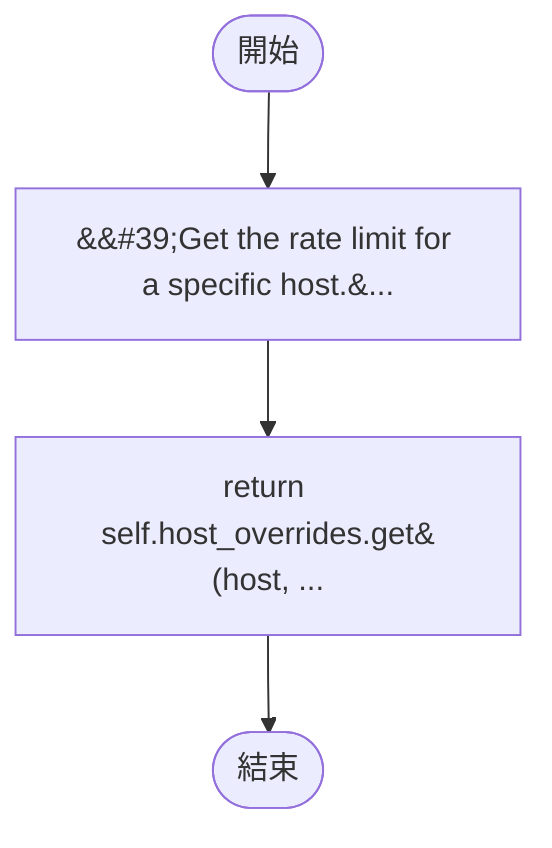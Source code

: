 flowchart TB
    n1([開始])
    n2([結束])
    n3[&amp;&#35;39;Get the rate limit for a specific host.&amp;...]
    n4[return self.host_overrides.get&#40;host, ...]
    n1 --> n3
    n3 --> n4
    n4 --> n2